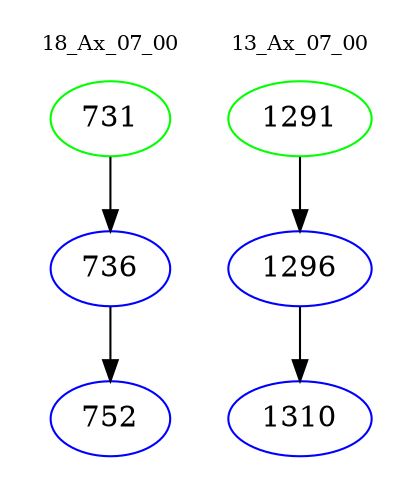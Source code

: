 digraph{
subgraph cluster_0 {
color = white
label = "18_Ax_07_00";
fontsize=10;
T0_731 [label="731", color="green"]
T0_731 -> T0_736 [color="black"]
T0_736 [label="736", color="blue"]
T0_736 -> T0_752 [color="black"]
T0_752 [label="752", color="blue"]
}
subgraph cluster_1 {
color = white
label = "13_Ax_07_00";
fontsize=10;
T1_1291 [label="1291", color="green"]
T1_1291 -> T1_1296 [color="black"]
T1_1296 [label="1296", color="blue"]
T1_1296 -> T1_1310 [color="black"]
T1_1310 [label="1310", color="blue"]
}
}
